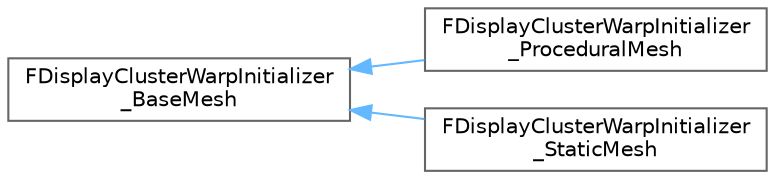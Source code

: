 digraph "Graphical Class Hierarchy"
{
 // INTERACTIVE_SVG=YES
 // LATEX_PDF_SIZE
  bgcolor="transparent";
  edge [fontname=Helvetica,fontsize=10,labelfontname=Helvetica,labelfontsize=10];
  node [fontname=Helvetica,fontsize=10,shape=box,height=0.2,width=0.4];
  rankdir="LR";
  Node0 [id="Node000000",label="FDisplayClusterWarpInitializer\l_BaseMesh",height=0.2,width=0.4,color="grey40", fillcolor="white", style="filled",URL="$d8/d24/structFDisplayClusterWarpInitializer__BaseMesh.html",tooltip="Base struct, not used as initialized."];
  Node0 -> Node1 [id="edge3725_Node000000_Node000001",dir="back",color="steelblue1",style="solid",tooltip=" "];
  Node1 [id="Node000001",label="FDisplayClusterWarpInitializer\l_ProceduralMesh",height=0.2,width=0.4,color="grey40", fillcolor="white", style="filled",URL="$da/d7c/structFDisplayClusterWarpInitializer__ProceduralMesh.html",tooltip="Initialize WarpBlend from procedural mesh component."];
  Node0 -> Node2 [id="edge3726_Node000000_Node000002",dir="back",color="steelblue1",style="solid",tooltip=" "];
  Node2 [id="Node000002",label="FDisplayClusterWarpInitializer\l_StaticMesh",height=0.2,width=0.4,color="grey40", fillcolor="white", style="filled",URL="$d5/d81/structFDisplayClusterWarpInitializer__StaticMesh.html",tooltip="Initialize WarpBlend from static mesh component."];
}
